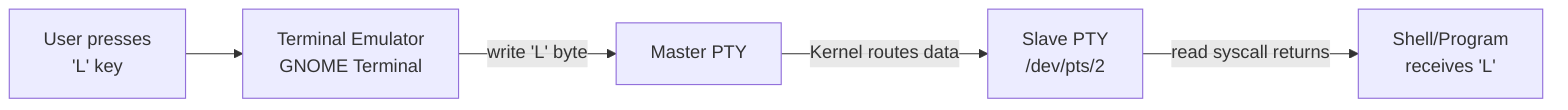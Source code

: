 ---
id: 2a17a910-ab21-4332-ac20-d22a44dac3f7
---
flowchart LR
    K[User presses<br>'L' key] --> T
    T[Terminal Emulator<br>GNOME Terminal] -->|write 'L' byte| M[Master PTY]
    M -->|Kernel routes data| S[Slave PTY<br>/dev/pts/2]
    S -->|read syscall returns| P[Shell/Program<br>receives 'L']